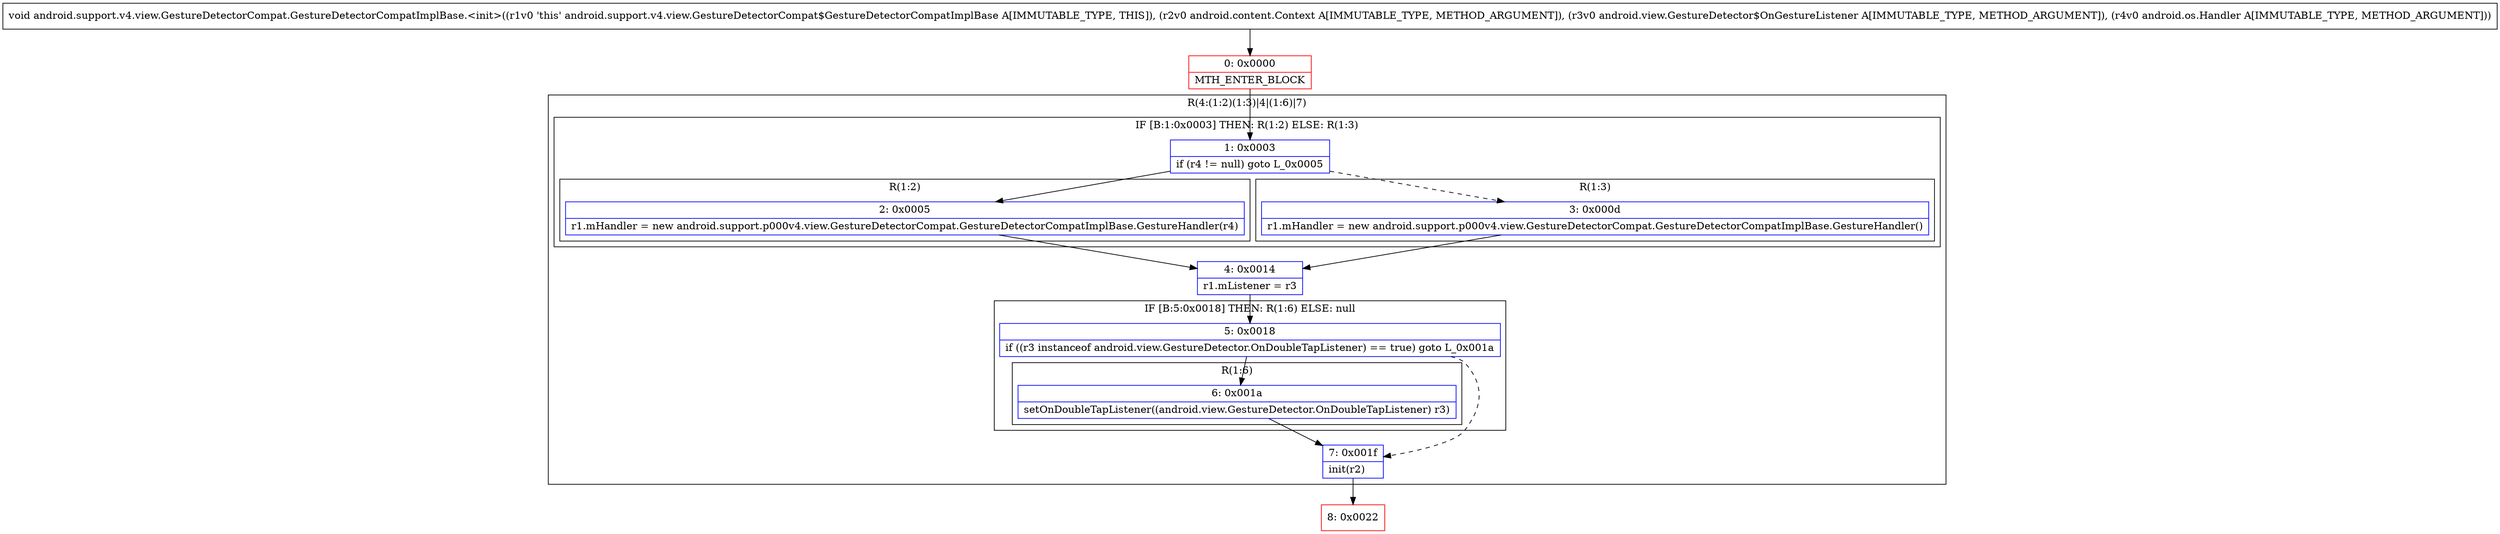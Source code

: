 digraph "CFG forandroid.support.v4.view.GestureDetectorCompat.GestureDetectorCompatImplBase.\<init\>(Landroid\/content\/Context;Landroid\/view\/GestureDetector$OnGestureListener;Landroid\/os\/Handler;)V" {
subgraph cluster_Region_804588292 {
label = "R(4:(1:2)(1:3)|4|(1:6)|7)";
node [shape=record,color=blue];
subgraph cluster_IfRegion_553389152 {
label = "IF [B:1:0x0003] THEN: R(1:2) ELSE: R(1:3)";
node [shape=record,color=blue];
Node_1 [shape=record,label="{1\:\ 0x0003|if (r4 != null) goto L_0x0005\l}"];
subgraph cluster_Region_1447468480 {
label = "R(1:2)";
node [shape=record,color=blue];
Node_2 [shape=record,label="{2\:\ 0x0005|r1.mHandler = new android.support.p000v4.view.GestureDetectorCompat.GestureDetectorCompatImplBase.GestureHandler(r4)\l}"];
}
subgraph cluster_Region_608781716 {
label = "R(1:3)";
node [shape=record,color=blue];
Node_3 [shape=record,label="{3\:\ 0x000d|r1.mHandler = new android.support.p000v4.view.GestureDetectorCompat.GestureDetectorCompatImplBase.GestureHandler()\l}"];
}
}
Node_4 [shape=record,label="{4\:\ 0x0014|r1.mListener = r3\l}"];
subgraph cluster_IfRegion_602130226 {
label = "IF [B:5:0x0018] THEN: R(1:6) ELSE: null";
node [shape=record,color=blue];
Node_5 [shape=record,label="{5\:\ 0x0018|if ((r3 instanceof android.view.GestureDetector.OnDoubleTapListener) == true) goto L_0x001a\l}"];
subgraph cluster_Region_1664897058 {
label = "R(1:6)";
node [shape=record,color=blue];
Node_6 [shape=record,label="{6\:\ 0x001a|setOnDoubleTapListener((android.view.GestureDetector.OnDoubleTapListener) r3)\l}"];
}
}
Node_7 [shape=record,label="{7\:\ 0x001f|init(r2)\l}"];
}
Node_0 [shape=record,color=red,label="{0\:\ 0x0000|MTH_ENTER_BLOCK\l}"];
Node_8 [shape=record,color=red,label="{8\:\ 0x0022}"];
MethodNode[shape=record,label="{void android.support.v4.view.GestureDetectorCompat.GestureDetectorCompatImplBase.\<init\>((r1v0 'this' android.support.v4.view.GestureDetectorCompat$GestureDetectorCompatImplBase A[IMMUTABLE_TYPE, THIS]), (r2v0 android.content.Context A[IMMUTABLE_TYPE, METHOD_ARGUMENT]), (r3v0 android.view.GestureDetector$OnGestureListener A[IMMUTABLE_TYPE, METHOD_ARGUMENT]), (r4v0 android.os.Handler A[IMMUTABLE_TYPE, METHOD_ARGUMENT])) }"];
MethodNode -> Node_0;
Node_1 -> Node_2;
Node_1 -> Node_3[style=dashed];
Node_2 -> Node_4;
Node_3 -> Node_4;
Node_4 -> Node_5;
Node_5 -> Node_6;
Node_5 -> Node_7[style=dashed];
Node_6 -> Node_7;
Node_7 -> Node_8;
Node_0 -> Node_1;
}

